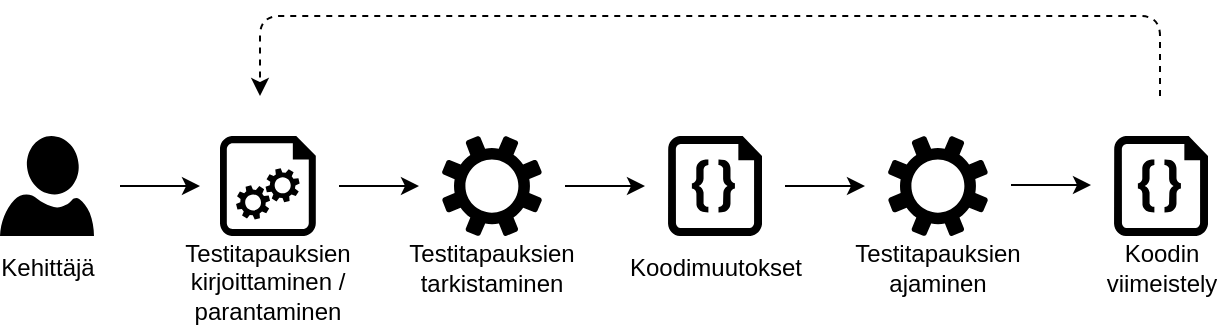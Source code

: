 <mxfile version="12.2.6" type="device" pages="1"><diagram id="MuPAMDTCijUB9QaEskjK" name="Page-1"><mxGraphModel dx="1570" dy="862" grid="1" gridSize="10" guides="1" tooltips="1" connect="1" arrows="1" fold="1" page="1" pageScale="1" pageWidth="827" pageHeight="1169" math="0" shadow="0"><root><mxCell id="0"/><mxCell id="1" parent="0"/><mxCell id="x1zbLeVORiPp-OtQ9BhK-1" value="" style="aspect=fixed;pointerEvents=1;shadow=0;dashed=0;html=1;strokeColor=none;labelPosition=center;verticalLabelPosition=bottom;verticalAlign=top;align=center;fillColor=#000000;shape=mxgraph.azure.user" vertex="1" parent="1"><mxGeometry x="90" y="220" width="47" height="50" as="geometry"/></mxCell><mxCell id="x1zbLeVORiPp-OtQ9BhK-2" value="" style="aspect=fixed;pointerEvents=1;shadow=0;dashed=0;html=1;strokeColor=none;labelPosition=center;verticalLabelPosition=bottom;verticalAlign=top;align=center;shape=mxgraph.azure.startup_task;fillColor=#000000;" vertex="1" parent="1"><mxGeometry x="200" y="220" width="48" height="50" as="geometry"/></mxCell><mxCell id="x1zbLeVORiPp-OtQ9BhK-3" value="" style="aspect=fixed;pointerEvents=1;shadow=0;dashed=0;html=1;strokeColor=none;labelPosition=center;verticalLabelPosition=bottom;verticalAlign=top;align=center;fillColor=#000000;shape=mxgraph.mscae.enterprise.settings" vertex="1" parent="1"><mxGeometry x="311" y="220" width="50" height="50" as="geometry"/></mxCell><mxCell id="x1zbLeVORiPp-OtQ9BhK-4" value="" style="aspect=fixed;pointerEvents=1;shadow=0;dashed=0;html=1;strokeColor=none;labelPosition=center;verticalLabelPosition=bottom;verticalAlign=top;align=center;fillColor=#000000;shape=mxgraph.azure.code_file" vertex="1" parent="1"><mxGeometry x="424" y="220" width="47" height="50" as="geometry"/></mxCell><mxCell id="x1zbLeVORiPp-OtQ9BhK-5" value="" style="aspect=fixed;pointerEvents=1;shadow=0;dashed=0;html=1;strokeColor=none;labelPosition=center;verticalLabelPosition=bottom;verticalAlign=top;align=center;fillColor=#000000;shape=mxgraph.mscae.enterprise.settings" vertex="1" parent="1"><mxGeometry x="534" y="220" width="50" height="50" as="geometry"/></mxCell><mxCell id="x1zbLeVORiPp-OtQ9BhK-6" value="" style="aspect=fixed;pointerEvents=1;shadow=0;dashed=0;html=1;strokeColor=none;labelPosition=center;verticalLabelPosition=bottom;verticalAlign=top;align=center;fillColor=#000000;shape=mxgraph.azure.code_file" vertex="1" parent="1"><mxGeometry x="647" y="220" width="47" height="50" as="geometry"/></mxCell><mxCell id="x1zbLeVORiPp-OtQ9BhK-7" value="" style="endArrow=classic;html=1;" edge="1" parent="1"><mxGeometry width="50" height="50" relative="1" as="geometry"><mxPoint x="150" y="245" as="sourcePoint"/><mxPoint x="190" y="245" as="targetPoint"/></mxGeometry></mxCell><mxCell id="x1zbLeVORiPp-OtQ9BhK-8" value="" style="endArrow=classic;html=1;" edge="1" parent="1"><mxGeometry width="50" height="50" relative="1" as="geometry"><mxPoint x="259.5" y="245" as="sourcePoint"/><mxPoint x="299.5" y="245" as="targetPoint"/></mxGeometry></mxCell><mxCell id="x1zbLeVORiPp-OtQ9BhK-9" value="" style="endArrow=classic;html=1;" edge="1" parent="1"><mxGeometry width="50" height="50" relative="1" as="geometry"><mxPoint x="372.5" y="245" as="sourcePoint"/><mxPoint x="412.5" y="245" as="targetPoint"/></mxGeometry></mxCell><mxCell id="x1zbLeVORiPp-OtQ9BhK-10" value="" style="endArrow=classic;html=1;" edge="1" parent="1"><mxGeometry width="50" height="50" relative="1" as="geometry"><mxPoint x="482.5" y="245" as="sourcePoint"/><mxPoint x="522.5" y="245" as="targetPoint"/></mxGeometry></mxCell><mxCell id="x1zbLeVORiPp-OtQ9BhK-11" value="" style="endArrow=classic;html=1;" edge="1" parent="1"><mxGeometry width="50" height="50" relative="1" as="geometry"><mxPoint x="595.5" y="244.5" as="sourcePoint"/><mxPoint x="635.5" y="244.5" as="targetPoint"/></mxGeometry></mxCell><mxCell id="x1zbLeVORiPp-OtQ9BhK-12" value="" style="endArrow=classic;html=1;dashed=1;" edge="1" parent="1"><mxGeometry width="50" height="50" relative="1" as="geometry"><mxPoint x="670" y="200" as="sourcePoint"/><mxPoint x="220" y="200" as="targetPoint"/><Array as="points"><mxPoint x="670" y="160"/><mxPoint x="220" y="160"/></Array></mxGeometry></mxCell><mxCell id="x1zbLeVORiPp-OtQ9BhK-13" value="&lt;div&gt;Testitapauksien kirjoittaminen / parantaminen&lt;br&gt;&lt;/div&gt;" style="text;html=1;strokeColor=none;fillColor=none;align=center;verticalAlign=middle;whiteSpace=wrap;rounded=0;" vertex="1" parent="1"><mxGeometry x="204" y="283" width="40" height="20" as="geometry"/></mxCell><mxCell id="x1zbLeVORiPp-OtQ9BhK-14" value="&lt;div&gt;Testitapauksien tarkistaminen&lt;/div&gt;" style="text;html=1;strokeColor=none;fillColor=none;align=center;verticalAlign=middle;whiteSpace=wrap;rounded=0;" vertex="1" parent="1"><mxGeometry x="316" y="276" width="40" height="20" as="geometry"/></mxCell><mxCell id="x1zbLeVORiPp-OtQ9BhK-15" value="&lt;div&gt;Koodimuutokset&lt;/div&gt;" style="text;html=1;strokeColor=none;fillColor=none;align=center;verticalAlign=middle;whiteSpace=wrap;rounded=0;" vertex="1" parent="1"><mxGeometry x="427.5" y="276" width="40" height="20" as="geometry"/></mxCell><mxCell id="x1zbLeVORiPp-OtQ9BhK-16" value="Testitapauksien ajaminen" style="text;html=1;strokeColor=none;fillColor=none;align=center;verticalAlign=middle;whiteSpace=wrap;rounded=0;" vertex="1" parent="1"><mxGeometry x="539" y="276" width="40" height="20" as="geometry"/></mxCell><mxCell id="x1zbLeVORiPp-OtQ9BhK-17" value="&lt;div&gt;Koodin viimeistely&lt;/div&gt;" style="text;html=1;strokeColor=none;fillColor=none;align=center;verticalAlign=middle;whiteSpace=wrap;rounded=0;" vertex="1" parent="1"><mxGeometry x="650.5" y="276" width="40" height="20" as="geometry"/></mxCell><mxCell id="x1zbLeVORiPp-OtQ9BhK-18" value="Kehittäjä" style="text;html=1;strokeColor=none;fillColor=none;align=center;verticalAlign=middle;whiteSpace=wrap;rounded=0;" vertex="1" parent="1"><mxGeometry x="93.5" y="276" width="40" height="20" as="geometry"/></mxCell></root></mxGraphModel></diagram></mxfile>